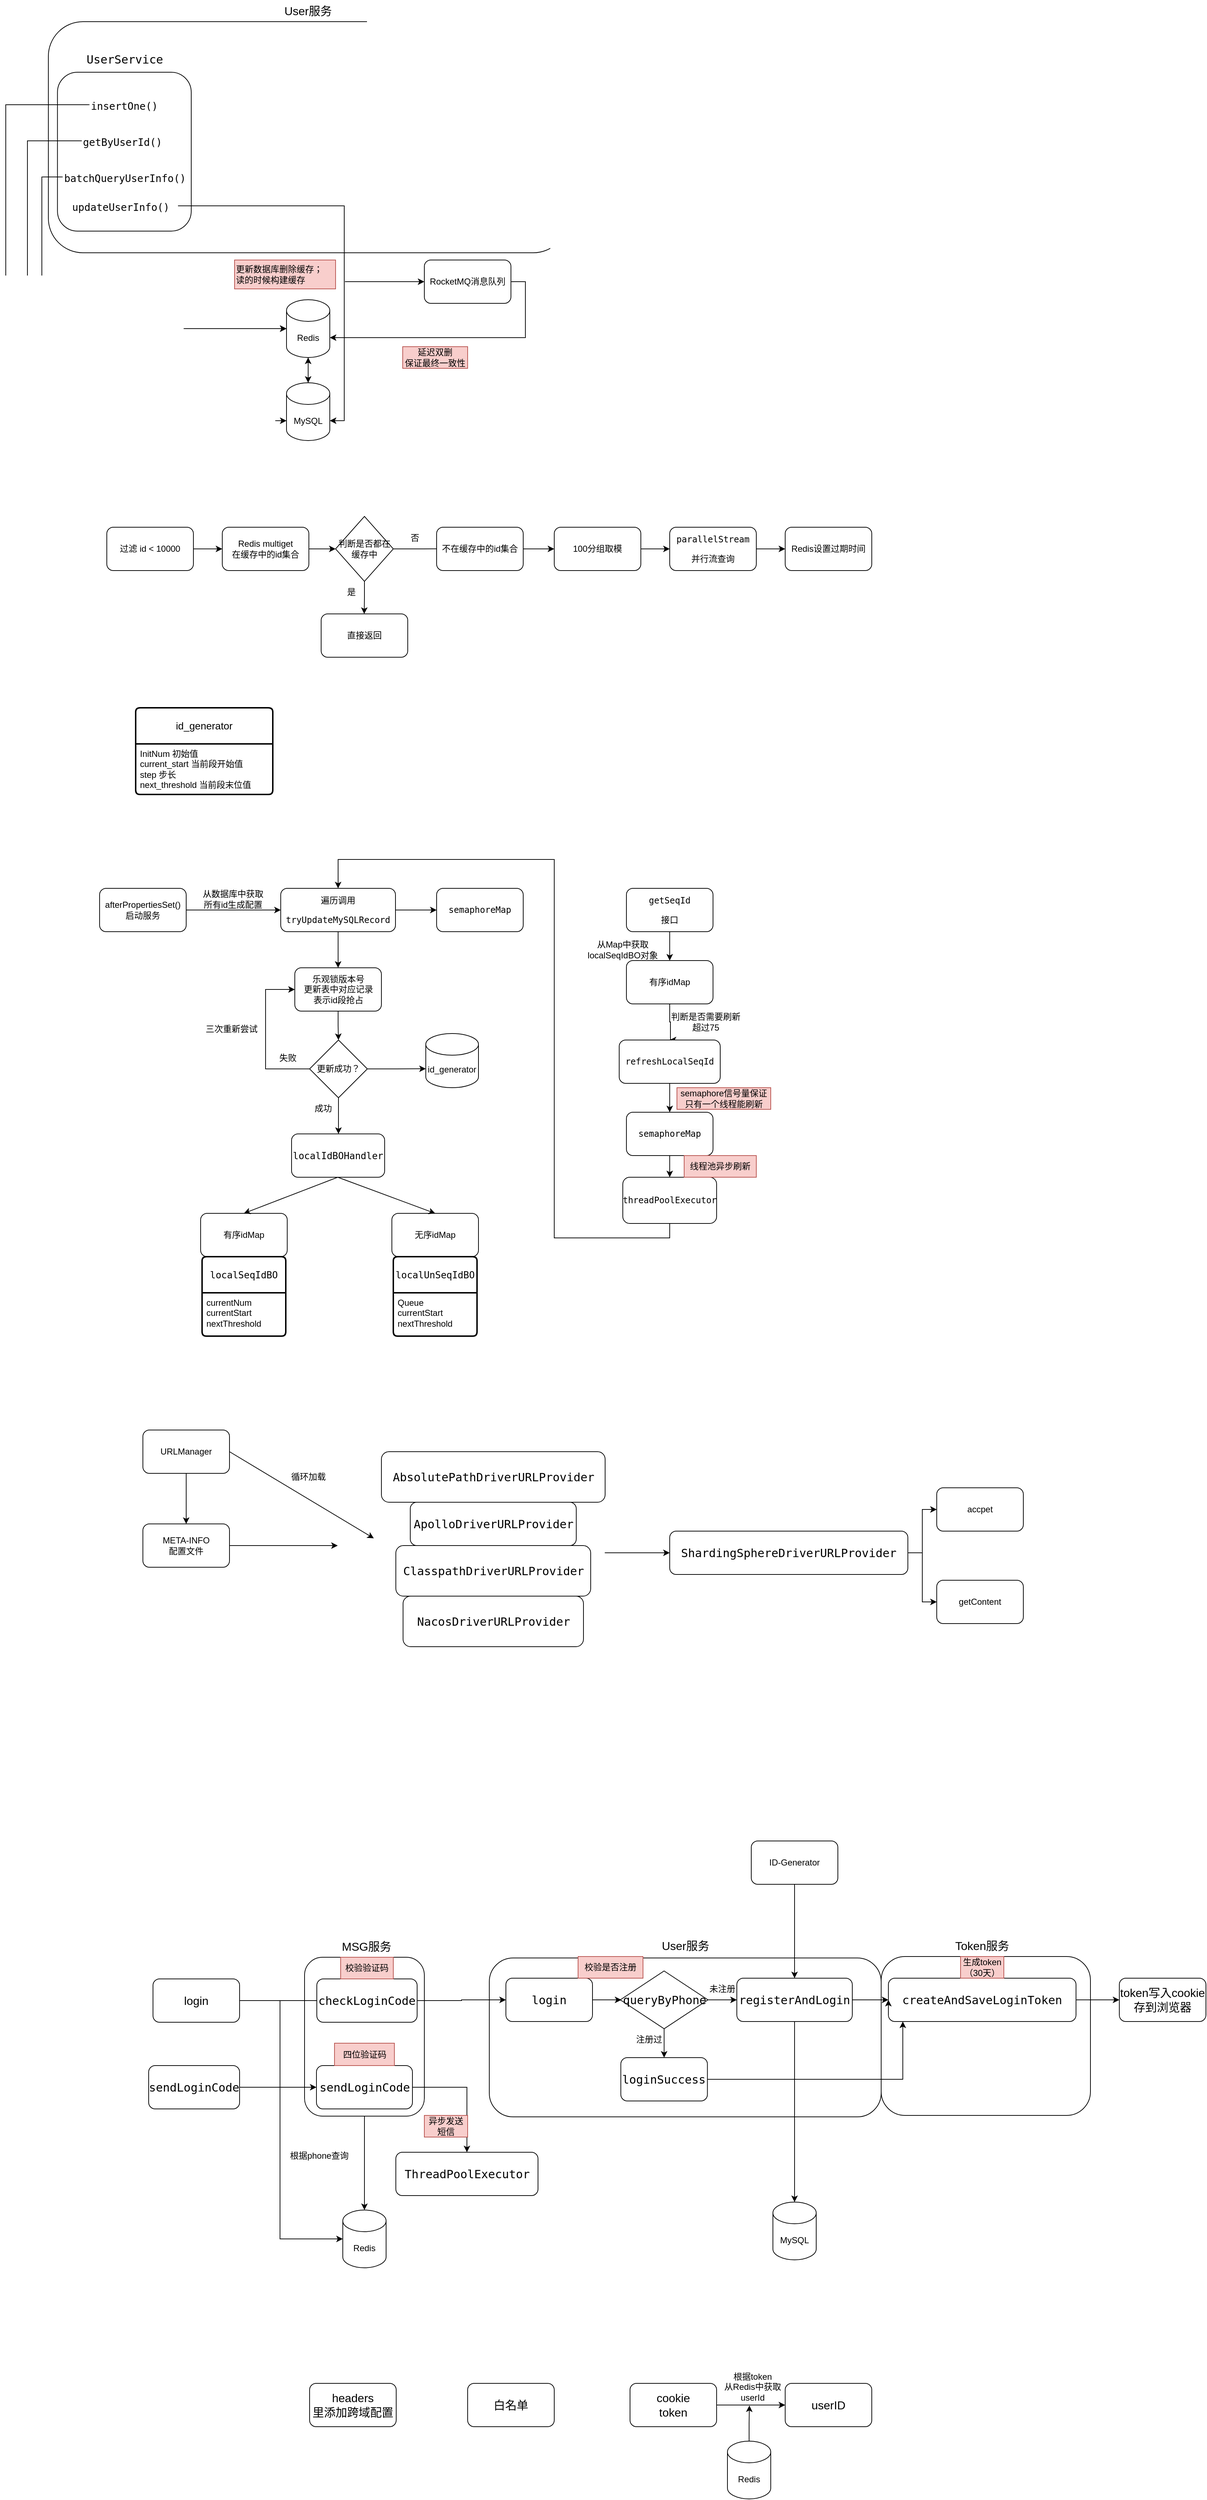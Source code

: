 <mxfile version="24.0.0" type="github">
  <diagram name="第 1 页" id="-yW8K2cIxQd3r6JCjM-w">
    <mxGraphModel dx="760" dy="482" grid="1" gridSize="10" guides="1" tooltips="1" connect="1" arrows="1" fold="1" page="1" pageScale="1" pageWidth="827" pageHeight="1169" math="0" shadow="0">
      <root>
        <mxCell id="0" />
        <mxCell id="1" parent="0" />
        <mxCell id="FBqa_B7aNncu9lDiiUvF-1" value="" style="rounded=1;whiteSpace=wrap;html=1;" parent="1" vertex="1">
          <mxGeometry x="149" y="120" width="720" height="320" as="geometry" />
        </mxCell>
        <mxCell id="FBqa_B7aNncu9lDiiUvF-2" value="&lt;font style=&quot;font-size: 16px;&quot;&gt;User服务&lt;/font&gt;" style="text;html=1;align=center;verticalAlign=middle;whiteSpace=wrap;rounded=0;" parent="1" vertex="1">
          <mxGeometry x="471" y="90" width="76" height="30" as="geometry" />
        </mxCell>
        <mxCell id="FBqa_B7aNncu9lDiiUvF-3" value="&lt;div style=&quot;&quot;&gt;&lt;pre style=&quot;font-family:&#39;JetBrains Mono&#39;,monospace;font-size:12.0pt;&quot;&gt;UserService&lt;/pre&gt;&lt;/div&gt;" style="text;whiteSpace=wrap;html=1;fontColor=default;labelBackgroundColor=none;" parent="1" vertex="1">
          <mxGeometry x="200" y="140" width="110" height="60" as="geometry" />
        </mxCell>
        <mxCell id="FBqa_B7aNncu9lDiiUvF-9" value="" style="group" parent="1" vertex="1" connectable="0">
          <mxGeometry x="161.63" y="190" width="198.37" height="220" as="geometry" />
        </mxCell>
        <mxCell id="FBqa_B7aNncu9lDiiUvF-8" value="" style="rounded=1;whiteSpace=wrap;html=1;" parent="FBqa_B7aNncu9lDiiUvF-9" vertex="1">
          <mxGeometry width="185.358" height="220" as="geometry" />
        </mxCell>
        <mxCell id="FBqa_B7aNncu9lDiiUvF-4" value="&lt;div style=&quot;&quot;&gt;&lt;pre style=&quot;font-family: &amp;quot;JetBrains Mono&amp;quot;, monospace;&quot;&gt;&lt;font style=&quot;font-size: 14px;&quot;&gt;getByUserId()&lt;/font&gt;&lt;/pre&gt;&lt;/div&gt;" style="text;whiteSpace=wrap;html=1;fontColor=default;labelBackgroundColor=none;" parent="FBqa_B7aNncu9lDiiUvF-9" vertex="1">
          <mxGeometry x="33.726" y="70" width="117.907" height="50" as="geometry" />
        </mxCell>
        <mxCell id="FBqa_B7aNncu9lDiiUvF-5" value="&lt;div style=&quot;&quot;&gt;&lt;pre style=&quot;font-family: &amp;quot;JetBrains Mono&amp;quot;, monospace;&quot;&gt;&lt;font style=&quot;font-size: 14px;&quot;&gt;insertOne()&lt;/font&gt;&lt;/pre&gt;&lt;/div&gt;" style="text;whiteSpace=wrap;html=1;fontColor=default;labelBackgroundColor=none;" parent="FBqa_B7aNncu9lDiiUvF-9" vertex="1">
          <mxGeometry x="44.35" y="20" width="105.65" height="50" as="geometry" />
        </mxCell>
        <mxCell id="FBqa_B7aNncu9lDiiUvF-6" value="&lt;div style=&quot;&quot;&gt;&lt;pre style=&quot;font-family: &amp;quot;JetBrains Mono&amp;quot;, monospace;&quot;&gt;&lt;font style=&quot;font-size: 14px;&quot;&gt;batchQueryUserInfo()&lt;/font&gt;&lt;/pre&gt;&lt;/div&gt;" style="text;whiteSpace=wrap;html=1;fontColor=default;labelBackgroundColor=none;" parent="FBqa_B7aNncu9lDiiUvF-9" vertex="1">
          <mxGeometry x="7.17" y="120" width="191.2" height="50" as="geometry" />
        </mxCell>
        <mxCell id="FBqa_B7aNncu9lDiiUvF-7" value="&lt;div style=&quot;&quot;&gt;&lt;pre style=&quot;font-family: &amp;quot;JetBrains Mono&amp;quot;, monospace;&quot;&gt;&lt;font style=&quot;font-size: 14px;&quot;&gt;updateUserInfo()&lt;/font&gt;&lt;/pre&gt;&lt;/div&gt;" style="text;whiteSpace=wrap;html=1;fontColor=default;labelBackgroundColor=none;" parent="FBqa_B7aNncu9lDiiUvF-9" vertex="1">
          <mxGeometry x="18.323" y="160" width="148.711" height="50" as="geometry" />
        </mxCell>
        <mxCell id="FBqa_B7aNncu9lDiiUvF-10" value="Redis" style="shape=cylinder3;whiteSpace=wrap;html=1;boundedLbl=1;backgroundOutline=1;size=15;" parent="1" vertex="1">
          <mxGeometry x="479" y="505" width="60" height="80" as="geometry" />
        </mxCell>
        <mxCell id="FBqa_B7aNncu9lDiiUvF-11" value="MySQL" style="shape=cylinder3;whiteSpace=wrap;html=1;boundedLbl=1;backgroundOutline=1;size=15;" parent="1" vertex="1">
          <mxGeometry x="479" y="620" width="60" height="80" as="geometry" />
        </mxCell>
        <mxCell id="FBqa_B7aNncu9lDiiUvF-14" style="edgeStyle=orthogonalEdgeStyle;rounded=0;orthogonalLoop=1;jettySize=auto;html=1;exitX=0;exitY=0.5;exitDx=0;exitDy=0;entryX=0;entryY=0;entryDx=0;entryDy=52.5;entryPerimeter=0;" parent="1" source="FBqa_B7aNncu9lDiiUvF-5" target="FBqa_B7aNncu9lDiiUvF-11" edge="1">
          <mxGeometry relative="1" as="geometry">
            <Array as="points">
              <mxPoint x="90" y="235" />
              <mxPoint x="90" y="673" />
            </Array>
          </mxGeometry>
        </mxCell>
        <mxCell id="FBqa_B7aNncu9lDiiUvF-15" style="edgeStyle=orthogonalEdgeStyle;rounded=0;orthogonalLoop=1;jettySize=auto;html=1;exitX=0;exitY=0.5;exitDx=0;exitDy=0;entryX=0;entryY=0.5;entryDx=0;entryDy=0;entryPerimeter=0;" parent="1" source="FBqa_B7aNncu9lDiiUvF-4" target="FBqa_B7aNncu9lDiiUvF-10" edge="1">
          <mxGeometry relative="1" as="geometry">
            <Array as="points">
              <mxPoint x="120" y="285" />
              <mxPoint x="120" y="545" />
            </Array>
          </mxGeometry>
        </mxCell>
        <mxCell id="FBqa_B7aNncu9lDiiUvF-16" style="edgeStyle=orthogonalEdgeStyle;rounded=0;orthogonalLoop=1;jettySize=auto;html=1;exitX=0;exitY=0.5;exitDx=0;exitDy=0;entryX=0;entryY=0.5;entryDx=0;entryDy=0;entryPerimeter=0;" parent="1" source="FBqa_B7aNncu9lDiiUvF-6" target="FBqa_B7aNncu9lDiiUvF-10" edge="1">
          <mxGeometry relative="1" as="geometry">
            <Array as="points">
              <mxPoint x="140" y="335" />
              <mxPoint x="140" y="545" />
            </Array>
          </mxGeometry>
        </mxCell>
        <mxCell id="FBqa_B7aNncu9lDiiUvF-17" style="edgeStyle=orthogonalEdgeStyle;rounded=0;orthogonalLoop=1;jettySize=auto;html=1;exitX=0.5;exitY=1;exitDx=0;exitDy=0;exitPerimeter=0;entryX=0.5;entryY=0;entryDx=0;entryDy=0;entryPerimeter=0;" parent="1" source="FBqa_B7aNncu9lDiiUvF-10" target="FBqa_B7aNncu9lDiiUvF-11" edge="1">
          <mxGeometry relative="1" as="geometry" />
        </mxCell>
        <mxCell id="FBqa_B7aNncu9lDiiUvF-19" style="edgeStyle=orthogonalEdgeStyle;rounded=0;orthogonalLoop=1;jettySize=auto;html=1;exitX=1;exitY=0.5;exitDx=0;exitDy=0;entryX=1;entryY=0;entryDx=0;entryDy=52.5;entryPerimeter=0;" parent="1" source="FBqa_B7aNncu9lDiiUvF-7" target="FBqa_B7aNncu9lDiiUvF-11" edge="1">
          <mxGeometry relative="1" as="geometry" />
        </mxCell>
        <mxCell id="FBqa_B7aNncu9lDiiUvF-20" style="edgeStyle=orthogonalEdgeStyle;rounded=0;orthogonalLoop=1;jettySize=auto;html=1;exitX=0.5;exitY=0;exitDx=0;exitDy=0;exitPerimeter=0;entryX=0.5;entryY=1;entryDx=0;entryDy=0;entryPerimeter=0;" parent="1" source="FBqa_B7aNncu9lDiiUvF-11" target="FBqa_B7aNncu9lDiiUvF-10" edge="1">
          <mxGeometry relative="1" as="geometry" />
        </mxCell>
        <mxCell id="FBqa_B7aNncu9lDiiUvF-21" value="更新数据库删除缓存；&lt;br&gt;读的时候构建缓存" style="text;html=1;align=left;verticalAlign=middle;whiteSpace=wrap;rounded=0;fillColor=#f8cecc;strokeColor=#b85450;" parent="1" vertex="1">
          <mxGeometry x="407" y="450" width="140" height="40" as="geometry" />
        </mxCell>
        <mxCell id="FBqa_B7aNncu9lDiiUvF-22" value="RocketMQ消息队列" style="rounded=1;whiteSpace=wrap;html=1;" parent="1" vertex="1">
          <mxGeometry x="670" y="450" width="120" height="60" as="geometry" />
        </mxCell>
        <mxCell id="FBqa_B7aNncu9lDiiUvF-23" value="" style="endArrow=classic;html=1;rounded=0;" parent="1" target="FBqa_B7aNncu9lDiiUvF-22" edge="1">
          <mxGeometry width="50" height="50" relative="1" as="geometry">
            <mxPoint x="560" y="480" as="sourcePoint" />
            <mxPoint x="610" y="430" as="targetPoint" />
          </mxGeometry>
        </mxCell>
        <mxCell id="FBqa_B7aNncu9lDiiUvF-24" style="edgeStyle=orthogonalEdgeStyle;rounded=0;orthogonalLoop=1;jettySize=auto;html=1;exitX=1;exitY=0.5;exitDx=0;exitDy=0;entryX=1;entryY=0;entryDx=0;entryDy=52.5;entryPerimeter=0;" parent="1" source="FBqa_B7aNncu9lDiiUvF-22" target="FBqa_B7aNncu9lDiiUvF-10" edge="1">
          <mxGeometry relative="1" as="geometry" />
        </mxCell>
        <mxCell id="FBqa_B7aNncu9lDiiUvF-25" value="延迟双删&lt;br&gt;保证最终一致性" style="text;html=1;align=center;verticalAlign=middle;whiteSpace=wrap;rounded=0;fillColor=#f8cecc;strokeColor=#b85450;" parent="1" vertex="1">
          <mxGeometry x="640" y="570" width="90" height="30" as="geometry" />
        </mxCell>
        <mxCell id="FBqa_B7aNncu9lDiiUvF-28" style="edgeStyle=orthogonalEdgeStyle;rounded=0;orthogonalLoop=1;jettySize=auto;html=1;exitX=1;exitY=0.5;exitDx=0;exitDy=0;entryX=0;entryY=0.5;entryDx=0;entryDy=0;" parent="1" source="FBqa_B7aNncu9lDiiUvF-26" target="FBqa_B7aNncu9lDiiUvF-27" edge="1">
          <mxGeometry relative="1" as="geometry" />
        </mxCell>
        <mxCell id="FBqa_B7aNncu9lDiiUvF-26" value="过滤 id &amp;lt; 10000" style="rounded=1;whiteSpace=wrap;html=1;" parent="1" vertex="1">
          <mxGeometry x="230" y="820" width="120" height="60" as="geometry" />
        </mxCell>
        <mxCell id="FBqa_B7aNncu9lDiiUvF-30" style="edgeStyle=orthogonalEdgeStyle;rounded=0;orthogonalLoop=1;jettySize=auto;html=1;exitX=1;exitY=0.5;exitDx=0;exitDy=0;entryX=0;entryY=0.5;entryDx=0;entryDy=0;" parent="1" source="FBqa_B7aNncu9lDiiUvF-27" target="FBqa_B7aNncu9lDiiUvF-29" edge="1">
          <mxGeometry relative="1" as="geometry" />
        </mxCell>
        <mxCell id="FBqa_B7aNncu9lDiiUvF-27" value="Redis multiget&lt;br&gt;在缓存中的id集合" style="rounded=1;whiteSpace=wrap;html=1;" parent="1" vertex="1">
          <mxGeometry x="390" y="820" width="120" height="60" as="geometry" />
        </mxCell>
        <mxCell id="FBqa_B7aNncu9lDiiUvF-31" style="edgeStyle=orthogonalEdgeStyle;rounded=0;orthogonalLoop=1;jettySize=auto;html=1;exitX=0.5;exitY=1;exitDx=0;exitDy=0;" parent="1" source="FBqa_B7aNncu9lDiiUvF-29" edge="1">
          <mxGeometry relative="1" as="geometry">
            <mxPoint x="586.667" y="940" as="targetPoint" />
          </mxGeometry>
        </mxCell>
        <mxCell id="FBqa_B7aNncu9lDiiUvF-34" style="edgeStyle=orthogonalEdgeStyle;rounded=0;orthogonalLoop=1;jettySize=auto;html=1;exitX=1;exitY=0.5;exitDx=0;exitDy=0;" parent="1" source="FBqa_B7aNncu9lDiiUvF-29" edge="1">
          <mxGeometry relative="1" as="geometry">
            <mxPoint x="710" y="849.778" as="targetPoint" />
          </mxGeometry>
        </mxCell>
        <mxCell id="FBqa_B7aNncu9lDiiUvF-29" value="判断是否都在缓存中" style="rhombus;whiteSpace=wrap;html=1;" parent="1" vertex="1">
          <mxGeometry x="547" y="805" width="80" height="90" as="geometry" />
        </mxCell>
        <mxCell id="FBqa_B7aNncu9lDiiUvF-32" value="是" style="text;html=1;align=center;verticalAlign=middle;whiteSpace=wrap;rounded=0;" parent="1" vertex="1">
          <mxGeometry x="539" y="895" width="60" height="30" as="geometry" />
        </mxCell>
        <mxCell id="FBqa_B7aNncu9lDiiUvF-33" value="直接返回" style="rounded=1;whiteSpace=wrap;html=1;" parent="1" vertex="1">
          <mxGeometry x="527" y="940" width="120" height="60" as="geometry" />
        </mxCell>
        <mxCell id="FBqa_B7aNncu9lDiiUvF-35" value="否" style="text;html=1;align=center;verticalAlign=middle;whiteSpace=wrap;rounded=0;" parent="1" vertex="1">
          <mxGeometry x="627" y="820" width="60" height="30" as="geometry" />
        </mxCell>
        <mxCell id="FBqa_B7aNncu9lDiiUvF-37" style="edgeStyle=orthogonalEdgeStyle;rounded=0;orthogonalLoop=1;jettySize=auto;html=1;exitX=1;exitY=0.5;exitDx=0;exitDy=0;entryX=0;entryY=0.5;entryDx=0;entryDy=0;" parent="1" source="FBqa_B7aNncu9lDiiUvF-36" target="FBqa_B7aNncu9lDiiUvF-38" edge="1">
          <mxGeometry relative="1" as="geometry">
            <mxPoint x="900" y="849.778" as="targetPoint" />
          </mxGeometry>
        </mxCell>
        <mxCell id="FBqa_B7aNncu9lDiiUvF-36" value="不在缓存中的id集合" style="rounded=1;whiteSpace=wrap;html=1;" parent="1" vertex="1">
          <mxGeometry x="687" y="820" width="120" height="60" as="geometry" />
        </mxCell>
        <mxCell id="FBqa_B7aNncu9lDiiUvF-39" style="edgeStyle=orthogonalEdgeStyle;rounded=0;orthogonalLoop=1;jettySize=auto;html=1;exitX=1;exitY=0.5;exitDx=0;exitDy=0;entryX=0;entryY=0.5;entryDx=0;entryDy=0;" parent="1" source="FBqa_B7aNncu9lDiiUvF-38" target="FBqa_B7aNncu9lDiiUvF-40" edge="1">
          <mxGeometry relative="1" as="geometry">
            <mxPoint x="1110" y="849.778" as="targetPoint" />
          </mxGeometry>
        </mxCell>
        <mxCell id="FBqa_B7aNncu9lDiiUvF-38" value="100分组取模" style="rounded=1;whiteSpace=wrap;html=1;" parent="1" vertex="1">
          <mxGeometry x="850" y="820" width="120" height="60" as="geometry" />
        </mxCell>
        <mxCell id="FBqa_B7aNncu9lDiiUvF-43" style="edgeStyle=orthogonalEdgeStyle;rounded=0;orthogonalLoop=1;jettySize=auto;html=1;exitX=1;exitY=0.5;exitDx=0;exitDy=0;" parent="1" source="FBqa_B7aNncu9lDiiUvF-40" target="FBqa_B7aNncu9lDiiUvF-42" edge="1">
          <mxGeometry relative="1" as="geometry" />
        </mxCell>
        <mxCell id="FBqa_B7aNncu9lDiiUvF-40" value="&lt;div style=&quot;&quot;&gt;&lt;pre style=&quot;font-family: &amp;quot;JetBrains Mono&amp;quot;, monospace;&quot;&gt;&lt;font style=&quot;font-size: 12px;&quot;&gt;parallelStream&lt;/font&gt;&lt;/pre&gt;&lt;pre style=&quot;font-family: &amp;quot;JetBrains Mono&amp;quot;, monospace;&quot;&gt;并行流查询&lt;/pre&gt;&lt;/div&gt;" style="rounded=1;whiteSpace=wrap;html=1;fontColor=default;labelBackgroundColor=none;" parent="1" vertex="1">
          <mxGeometry x="1010" y="820" width="120" height="60" as="geometry" />
        </mxCell>
        <mxCell id="FBqa_B7aNncu9lDiiUvF-42" value="Redis设置过期时间" style="rounded=1;whiteSpace=wrap;html=1;" parent="1" vertex="1">
          <mxGeometry x="1170" y="820" width="120" height="60" as="geometry" />
        </mxCell>
        <mxCell id="FBqa_B7aNncu9lDiiUvF-55" value="id_generator" style="swimlane;childLayout=stackLayout;horizontal=1;startSize=50;horizontalStack=0;rounded=1;fontSize=14;fontStyle=0;strokeWidth=2;resizeParent=0;resizeLast=1;shadow=0;dashed=0;align=center;arcSize=4;whiteSpace=wrap;html=1;" parent="1" vertex="1">
          <mxGeometry x="270" y="1070" width="190" height="120" as="geometry" />
        </mxCell>
        <mxCell id="FBqa_B7aNncu9lDiiUvF-56" value="InitNum 初始值&lt;br&gt;current_start 当前段开始值&lt;br&gt;step 步长&lt;br&gt;next_threshold 当前段末位值" style="align=left;strokeColor=none;fillColor=none;spacingLeft=4;fontSize=12;verticalAlign=top;resizable=0;rotatable=0;part=1;html=1;" parent="FBqa_B7aNncu9lDiiUvF-55" vertex="1">
          <mxGeometry y="50" width="190" height="70" as="geometry" />
        </mxCell>
        <mxCell id="FBqa_B7aNncu9lDiiUvF-59" style="edgeStyle=orthogonalEdgeStyle;rounded=0;orthogonalLoop=1;jettySize=auto;html=1;exitX=1;exitY=0.5;exitDx=0;exitDy=0;entryX=0;entryY=0.5;entryDx=0;entryDy=0;" parent="1" source="FBqa_B7aNncu9lDiiUvF-57" target="FBqa_B7aNncu9lDiiUvF-58" edge="1">
          <mxGeometry relative="1" as="geometry" />
        </mxCell>
        <mxCell id="FBqa_B7aNncu9lDiiUvF-57" value="afterPropertiesSet()&lt;br&gt;启动服务" style="rounded=1;whiteSpace=wrap;html=1;" parent="1" vertex="1">
          <mxGeometry x="220" y="1320" width="120" height="60" as="geometry" />
        </mxCell>
        <mxCell id="FBqa_B7aNncu9lDiiUvF-62" style="edgeStyle=orthogonalEdgeStyle;rounded=0;orthogonalLoop=1;jettySize=auto;html=1;exitX=0.5;exitY=1;exitDx=0;exitDy=0;entryX=0.5;entryY=0;entryDx=0;entryDy=0;" parent="1" source="FBqa_B7aNncu9lDiiUvF-58" target="FBqa_B7aNncu9lDiiUvF-61" edge="1">
          <mxGeometry relative="1" as="geometry" />
        </mxCell>
        <mxCell id="J14YJ-X6Wbk_EFNUaiwi-13" style="edgeStyle=orthogonalEdgeStyle;rounded=0;orthogonalLoop=1;jettySize=auto;html=1;exitX=1;exitY=0.5;exitDx=0;exitDy=0;entryX=0;entryY=0.5;entryDx=0;entryDy=0;" parent="1" source="FBqa_B7aNncu9lDiiUvF-58" target="J14YJ-X6Wbk_EFNUaiwi-12" edge="1">
          <mxGeometry relative="1" as="geometry" />
        </mxCell>
        <mxCell id="FBqa_B7aNncu9lDiiUvF-58" value="&lt;div style=&quot;&quot;&gt;&lt;pre style=&quot;font-family: &amp;quot;JetBrains Mono&amp;quot;, monospace;&quot;&gt;遍历调用&lt;/pre&gt;&lt;pre style=&quot;font-family: &amp;quot;JetBrains Mono&amp;quot;, monospace;&quot;&gt;tryUpdateMySQLRecord&lt;/pre&gt;&lt;/div&gt;" style="rounded=1;whiteSpace=wrap;html=1;fontColor=default;labelBackgroundColor=none;" parent="1" vertex="1">
          <mxGeometry x="471" y="1320" width="159" height="60" as="geometry" />
        </mxCell>
        <mxCell id="FBqa_B7aNncu9lDiiUvF-60" value="从数据库中获取所有id生成配置" style="text;html=1;align=center;verticalAlign=middle;whiteSpace=wrap;rounded=0;" parent="1" vertex="1">
          <mxGeometry x="360" y="1320" width="90" height="30" as="geometry" />
        </mxCell>
        <mxCell id="FBqa_B7aNncu9lDiiUvF-64" style="edgeStyle=orthogonalEdgeStyle;rounded=0;orthogonalLoop=1;jettySize=auto;html=1;exitX=0.5;exitY=1;exitDx=0;exitDy=0;" parent="1" source="FBqa_B7aNncu9lDiiUvF-61" target="FBqa_B7aNncu9lDiiUvF-63" edge="1">
          <mxGeometry relative="1" as="geometry" />
        </mxCell>
        <mxCell id="FBqa_B7aNncu9lDiiUvF-61" value="乐观锁版本号&lt;br&gt;更新表中对应记录&lt;br&gt;表示id段抢占" style="rounded=1;whiteSpace=wrap;html=1;" parent="1" vertex="1">
          <mxGeometry x="490.5" y="1430" width="120" height="60" as="geometry" />
        </mxCell>
        <mxCell id="FBqa_B7aNncu9lDiiUvF-65" style="edgeStyle=orthogonalEdgeStyle;rounded=0;orthogonalLoop=1;jettySize=auto;html=1;exitX=0.5;exitY=1;exitDx=0;exitDy=0;" parent="1" source="FBqa_B7aNncu9lDiiUvF-63" edge="1">
          <mxGeometry relative="1" as="geometry">
            <mxPoint x="550.833" y="1660" as="targetPoint" />
            <Array as="points">
              <mxPoint x="551" y="1660" />
              <mxPoint x="551" y="1660" />
            </Array>
          </mxGeometry>
        </mxCell>
        <mxCell id="FBqa_B7aNncu9lDiiUvF-67" style="edgeStyle=orthogonalEdgeStyle;rounded=0;orthogonalLoop=1;jettySize=auto;html=1;exitX=0;exitY=0.5;exitDx=0;exitDy=0;entryX=0;entryY=0.5;entryDx=0;entryDy=0;" parent="1" source="FBqa_B7aNncu9lDiiUvF-63" target="FBqa_B7aNncu9lDiiUvF-61" edge="1">
          <mxGeometry relative="1" as="geometry">
            <Array as="points">
              <mxPoint x="450" y="1570" />
              <mxPoint x="450" y="1460" />
            </Array>
          </mxGeometry>
        </mxCell>
        <mxCell id="FBqa_B7aNncu9lDiiUvF-63" value="更新成功？" style="rhombus;whiteSpace=wrap;html=1;" parent="1" vertex="1">
          <mxGeometry x="511" y="1530" width="80" height="80" as="geometry" />
        </mxCell>
        <mxCell id="FBqa_B7aNncu9lDiiUvF-66" value="&lt;div style=&quot;&quot;&gt;&lt;pre style=&quot;font-family: &amp;quot;JetBrains Mono&amp;quot;, monospace;&quot;&gt;&lt;font style=&quot;font-size: 13px;&quot;&gt;localIdBOHandler&lt;/font&gt;&lt;/pre&gt;&lt;/div&gt;" style="rounded=1;whiteSpace=wrap;html=1;fontColor=default;labelBackgroundColor=none;" parent="1" vertex="1">
          <mxGeometry x="486" y="1660" width="129" height="60" as="geometry" />
        </mxCell>
        <mxCell id="FBqa_B7aNncu9lDiiUvF-68" value="三次重新尝试" style="text;html=1;align=center;verticalAlign=middle;whiteSpace=wrap;rounded=0;" parent="1" vertex="1">
          <mxGeometry x="360" y="1500" width="86" height="30" as="geometry" />
        </mxCell>
        <mxCell id="FBqa_B7aNncu9lDiiUvF-69" value="失败" style="text;html=1;align=center;verticalAlign=middle;whiteSpace=wrap;rounded=0;" parent="1" vertex="1">
          <mxGeometry x="451" y="1540" width="60" height="30" as="geometry" />
        </mxCell>
        <mxCell id="FBqa_B7aNncu9lDiiUvF-70" value="成功" style="text;html=1;align=center;verticalAlign=middle;whiteSpace=wrap;rounded=0;" parent="1" vertex="1">
          <mxGeometry x="500" y="1610" width="60" height="30" as="geometry" />
        </mxCell>
        <mxCell id="FBqa_B7aNncu9lDiiUvF-71" value="有序idMap" style="rounded=1;whiteSpace=wrap;html=1;" parent="1" vertex="1">
          <mxGeometry x="360" y="1770" width="120" height="60" as="geometry" />
        </mxCell>
        <mxCell id="FBqa_B7aNncu9lDiiUvF-72" value="无序idMap" style="rounded=1;whiteSpace=wrap;html=1;" parent="1" vertex="1">
          <mxGeometry x="625" y="1770" width="120" height="60" as="geometry" />
        </mxCell>
        <mxCell id="FBqa_B7aNncu9lDiiUvF-73" value="" style="endArrow=classic;html=1;rounded=0;entryX=0.5;entryY=0;entryDx=0;entryDy=0;" parent="1" target="FBqa_B7aNncu9lDiiUvF-71" edge="1">
          <mxGeometry width="50" height="50" relative="1" as="geometry">
            <mxPoint x="550" y="1720" as="sourcePoint" />
            <mxPoint x="600" y="1670" as="targetPoint" />
          </mxGeometry>
        </mxCell>
        <mxCell id="FBqa_B7aNncu9lDiiUvF-74" value="" style="endArrow=classic;html=1;rounded=0;entryX=0.5;entryY=0;entryDx=0;entryDy=0;" parent="1" target="FBqa_B7aNncu9lDiiUvF-72" edge="1">
          <mxGeometry width="50" height="50" relative="1" as="geometry">
            <mxPoint x="550" y="1720" as="sourcePoint" />
            <mxPoint x="600" y="1670" as="targetPoint" />
          </mxGeometry>
        </mxCell>
        <mxCell id="J14YJ-X6Wbk_EFNUaiwi-2" value="&lt;div style=&quot;&quot;&gt;&lt;pre style=&quot;font-family: &amp;quot;JetBrains Mono&amp;quot;, monospace;&quot;&gt;&lt;font style=&quot;font-size: 13px;&quot;&gt;localSeqIdBO&lt;/font&gt;&lt;/pre&gt;&lt;/div&gt;" style="swimlane;childLayout=stackLayout;horizontal=1;startSize=50;horizontalStack=0;rounded=1;fontSize=14;fontStyle=0;strokeWidth=2;resizeParent=0;resizeLast=1;shadow=0;dashed=0;align=center;arcSize=4;whiteSpace=wrap;html=1;fontColor=default;labelBackgroundColor=none;" parent="1" vertex="1">
          <mxGeometry x="362" y="1830" width="116" height="110" as="geometry" />
        </mxCell>
        <mxCell id="J14YJ-X6Wbk_EFNUaiwi-3" value="currentNum&lt;br&gt;currentStart&lt;br&gt;nextThreshold" style="align=left;strokeColor=none;fillColor=none;spacingLeft=4;fontSize=12;verticalAlign=top;resizable=0;rotatable=0;part=1;html=1;" parent="J14YJ-X6Wbk_EFNUaiwi-2" vertex="1">
          <mxGeometry y="50" width="116" height="60" as="geometry" />
        </mxCell>
        <mxCell id="J14YJ-X6Wbk_EFNUaiwi-4" value="&lt;div style=&quot;font-size: 13px;&quot;&gt;&lt;pre style=&quot;font-family: &amp;quot;JetBrains Mono&amp;quot;, monospace; font-size: 13px;&quot;&gt;&lt;div style=&quot;font-size: 13px;&quot;&gt;&lt;pre style=&quot;font-family: &amp;quot;JetBrains Mono&amp;quot;, monospace; font-size: 13px;&quot;&gt;localUnSeqIdBO&lt;/pre&gt;&lt;/div&gt;&lt;/pre&gt;&lt;/div&gt;" style="swimlane;childLayout=stackLayout;horizontal=1;startSize=50;horizontalStack=0;rounded=1;fontSize=13;fontStyle=0;strokeWidth=2;resizeParent=0;resizeLast=1;shadow=0;dashed=0;align=center;arcSize=4;whiteSpace=wrap;html=1;fontColor=default;labelBackgroundColor=none;" parent="1" vertex="1">
          <mxGeometry x="627" y="1830" width="116" height="110" as="geometry" />
        </mxCell>
        <mxCell id="J14YJ-X6Wbk_EFNUaiwi-5" value="Queue&lt;br&gt;currentStart&lt;br&gt;nextThreshold" style="align=left;strokeColor=none;fillColor=none;spacingLeft=4;fontSize=12;verticalAlign=top;resizable=0;rotatable=0;part=1;html=1;" parent="J14YJ-X6Wbk_EFNUaiwi-4" vertex="1">
          <mxGeometry y="50" width="116" height="60" as="geometry" />
        </mxCell>
        <mxCell id="J14YJ-X6Wbk_EFNUaiwi-6" value="id_generator" style="shape=cylinder3;whiteSpace=wrap;html=1;boundedLbl=1;backgroundOutline=1;size=15;" parent="1" vertex="1">
          <mxGeometry x="672" y="1521" width="73" height="75" as="geometry" />
        </mxCell>
        <mxCell id="J14YJ-X6Wbk_EFNUaiwi-7" style="edgeStyle=orthogonalEdgeStyle;rounded=0;orthogonalLoop=1;jettySize=auto;html=1;exitX=1;exitY=0.5;exitDx=0;exitDy=0;entryX=0;entryY=0;entryDx=0;entryDy=48.75;entryPerimeter=0;" parent="1" source="FBqa_B7aNncu9lDiiUvF-63" target="J14YJ-X6Wbk_EFNUaiwi-6" edge="1">
          <mxGeometry relative="1" as="geometry" />
        </mxCell>
        <mxCell id="J14YJ-X6Wbk_EFNUaiwi-8" value="&lt;div style=&quot;&quot;&gt;&lt;pre style=&quot;font-family: &amp;quot;JetBrains Mono&amp;quot;, monospace;&quot;&gt;&lt;font style=&quot;font-size: 12px;&quot;&gt;getSeqId&lt;/font&gt;&lt;/pre&gt;&lt;pre style=&quot;font-family: &amp;quot;JetBrains Mono&amp;quot;, monospace;&quot;&gt;接口&lt;/pre&gt;&lt;/div&gt;" style="rounded=1;whiteSpace=wrap;html=1;fontColor=default;labelBackgroundColor=none;" parent="1" vertex="1">
          <mxGeometry x="950" y="1320" width="120" height="60" as="geometry" />
        </mxCell>
        <mxCell id="J14YJ-X6Wbk_EFNUaiwi-15" style="edgeStyle=orthogonalEdgeStyle;rounded=0;orthogonalLoop=1;jettySize=auto;html=1;exitX=0.5;exitY=1;exitDx=0;exitDy=0;" parent="1" source="J14YJ-X6Wbk_EFNUaiwi-9" edge="1">
          <mxGeometry relative="1" as="geometry">
            <mxPoint x="1010" y="1530" as="targetPoint" />
            <Array as="points">
              <mxPoint x="1010" y="1505" />
              <mxPoint x="1011" y="1530" />
            </Array>
          </mxGeometry>
        </mxCell>
        <mxCell id="J14YJ-X6Wbk_EFNUaiwi-9" value="有序idMap" style="rounded=1;whiteSpace=wrap;html=1;" parent="1" vertex="1">
          <mxGeometry x="950" y="1420" width="120" height="60" as="geometry" />
        </mxCell>
        <mxCell id="J14YJ-X6Wbk_EFNUaiwi-11" value="" style="endArrow=classic;html=1;rounded=0;" parent="1" target="J14YJ-X6Wbk_EFNUaiwi-9" edge="1">
          <mxGeometry width="50" height="50" relative="1" as="geometry">
            <mxPoint x="1010" y="1380" as="sourcePoint" />
            <mxPoint x="1060" y="1330" as="targetPoint" />
          </mxGeometry>
        </mxCell>
        <mxCell id="J14YJ-X6Wbk_EFNUaiwi-12" value="&lt;div style=&quot;&quot;&gt;&lt;pre style=&quot;font-family: &amp;quot;JetBrains Mono&amp;quot;, monospace;&quot;&gt;&lt;font style=&quot;font-size: 12px;&quot;&gt;semaphoreMap&lt;/font&gt;&lt;/pre&gt;&lt;/div&gt;" style="rounded=1;whiteSpace=wrap;html=1;fontColor=default;labelBackgroundColor=none;" parent="1" vertex="1">
          <mxGeometry x="687" y="1320" width="120" height="60" as="geometry" />
        </mxCell>
        <mxCell id="J14YJ-X6Wbk_EFNUaiwi-14" value="从Map中获取localSeqIdBO对象" style="text;html=1;align=center;verticalAlign=middle;whiteSpace=wrap;rounded=0;" parent="1" vertex="1">
          <mxGeometry x="890" y="1390" width="110" height="30" as="geometry" />
        </mxCell>
        <mxCell id="J14YJ-X6Wbk_EFNUaiwi-19" style="edgeStyle=orthogonalEdgeStyle;rounded=0;orthogonalLoop=1;jettySize=auto;html=1;exitX=0.5;exitY=1;exitDx=0;exitDy=0;entryX=0.5;entryY=0;entryDx=0;entryDy=0;" parent="1" source="J14YJ-X6Wbk_EFNUaiwi-16" target="J14YJ-X6Wbk_EFNUaiwi-18" edge="1">
          <mxGeometry relative="1" as="geometry" />
        </mxCell>
        <mxCell id="J14YJ-X6Wbk_EFNUaiwi-16" value="&lt;div style=&quot;font-size: 12px;&quot;&gt;&lt;pre style=&quot;font-family: &amp;quot;JetBrains Mono&amp;quot;, monospace; font-size: 12px;&quot;&gt;refreshLocalSeqId&lt;/pre&gt;&lt;/div&gt;" style="rounded=1;whiteSpace=wrap;html=1;fontSize=12;fontColor=default;labelBackgroundColor=none;" parent="1" vertex="1">
          <mxGeometry x="940" y="1530" width="140" height="60" as="geometry" />
        </mxCell>
        <mxCell id="J14YJ-X6Wbk_EFNUaiwi-17" value="判断是否需要刷新&lt;br&gt;超过75" style="text;html=1;align=center;verticalAlign=middle;whiteSpace=wrap;rounded=0;" parent="1" vertex="1">
          <mxGeometry x="1010" y="1490" width="100" height="30" as="geometry" />
        </mxCell>
        <mxCell id="J14YJ-X6Wbk_EFNUaiwi-22" style="edgeStyle=orthogonalEdgeStyle;rounded=0;orthogonalLoop=1;jettySize=auto;html=1;exitX=0.5;exitY=1;exitDx=0;exitDy=0;entryX=0.5;entryY=0;entryDx=0;entryDy=0;" parent="1" source="J14YJ-X6Wbk_EFNUaiwi-18" target="J14YJ-X6Wbk_EFNUaiwi-21" edge="1">
          <mxGeometry relative="1" as="geometry" />
        </mxCell>
        <mxCell id="J14YJ-X6Wbk_EFNUaiwi-18" value="&lt;div style=&quot;background-color:#1e1f22;color:#bcbec4&quot;&gt;&lt;pre style=&quot;font-family:&#39;JetBrains Mono&#39;,monospace;font-size:12.0pt;&quot;&gt;&lt;pre style=&quot;border-color: var(--border-color); color: rgb(0, 0, 0); font-size: 12px; background-color: rgb(251, 251, 251); font-family: &amp;quot;JetBrains Mono&amp;quot;, monospace;&quot;&gt;&lt;font style=&quot;border-color: var(--border-color);&quot;&gt;semaphoreMap&lt;/font&gt;&lt;/pre&gt;&lt;/pre&gt;&lt;/div&gt;" style="rounded=1;whiteSpace=wrap;html=1;" parent="1" vertex="1">
          <mxGeometry x="950" y="1630" width="120" height="60" as="geometry" />
        </mxCell>
        <mxCell id="J14YJ-X6Wbk_EFNUaiwi-20" value="semaphore信号量保证只有一个线程能刷新" style="text;html=1;align=center;verticalAlign=middle;whiteSpace=wrap;rounded=0;fillColor=#f8cecc;strokeColor=#b85450;" parent="1" vertex="1">
          <mxGeometry x="1020" y="1596" width="130" height="30" as="geometry" />
        </mxCell>
        <mxCell id="J14YJ-X6Wbk_EFNUaiwi-24" style="edgeStyle=orthogonalEdgeStyle;rounded=0;orthogonalLoop=1;jettySize=auto;html=1;exitX=0.5;exitY=1;exitDx=0;exitDy=0;entryX=0.5;entryY=0;entryDx=0;entryDy=0;" parent="1" source="J14YJ-X6Wbk_EFNUaiwi-21" target="FBqa_B7aNncu9lDiiUvF-58" edge="1">
          <mxGeometry relative="1" as="geometry">
            <Array as="points">
              <mxPoint x="1010" y="1804" />
              <mxPoint x="850" y="1804" />
              <mxPoint x="850" y="1280" />
              <mxPoint x="551" y="1280" />
            </Array>
          </mxGeometry>
        </mxCell>
        <mxCell id="J14YJ-X6Wbk_EFNUaiwi-21" value="&lt;div style=&quot;font-size: 12px;&quot;&gt;&lt;pre style=&quot;font-family: &amp;quot;JetBrains Mono&amp;quot;, monospace; font-size: 12px;&quot;&gt;threadPoolExecutor&lt;/pre&gt;&lt;/div&gt;" style="rounded=1;whiteSpace=wrap;html=1;fontColor=default;labelBackgroundColor=none;fontSize=12;" parent="1" vertex="1">
          <mxGeometry x="945" y="1720" width="130" height="64" as="geometry" />
        </mxCell>
        <mxCell id="J14YJ-X6Wbk_EFNUaiwi-23" value="线程池异步刷新" style="text;html=1;align=center;verticalAlign=middle;whiteSpace=wrap;rounded=0;fillColor=#f8cecc;strokeColor=#b85450;" parent="1" vertex="1">
          <mxGeometry x="1030" y="1690" width="100" height="30" as="geometry" />
        </mxCell>
        <mxCell id="TSW_GzoG-3L-PAw_cQ0U-3" style="edgeStyle=orthogonalEdgeStyle;rounded=0;orthogonalLoop=1;jettySize=auto;html=1;exitX=0.5;exitY=1;exitDx=0;exitDy=0;" edge="1" parent="1" source="TSW_GzoG-3L-PAw_cQ0U-1" target="TSW_GzoG-3L-PAw_cQ0U-2">
          <mxGeometry relative="1" as="geometry" />
        </mxCell>
        <mxCell id="TSW_GzoG-3L-PAw_cQ0U-1" value="URLManager" style="rounded=1;whiteSpace=wrap;html=1;" vertex="1" parent="1">
          <mxGeometry x="280" y="2070" width="120" height="60" as="geometry" />
        </mxCell>
        <mxCell id="TSW_GzoG-3L-PAw_cQ0U-8" style="edgeStyle=orthogonalEdgeStyle;rounded=0;orthogonalLoop=1;jettySize=auto;html=1;exitX=1;exitY=0.5;exitDx=0;exitDy=0;" edge="1" parent="1" source="TSW_GzoG-3L-PAw_cQ0U-2">
          <mxGeometry relative="1" as="geometry">
            <mxPoint x="550" y="2230" as="targetPoint" />
          </mxGeometry>
        </mxCell>
        <mxCell id="TSW_GzoG-3L-PAw_cQ0U-2" value="META-INFO&lt;div&gt;配置文件&lt;/div&gt;" style="rounded=1;whiteSpace=wrap;html=1;" vertex="1" parent="1">
          <mxGeometry x="280" y="2200" width="120" height="60" as="geometry" />
        </mxCell>
        <mxCell id="TSW_GzoG-3L-PAw_cQ0U-4" value="&lt;div style=&quot;&quot;&gt;&lt;pre style=&quot;font-family: &amp;quot;JetBrains Mono&amp;quot;, monospace;&quot;&gt;&lt;font style=&quot;font-size: 16px;&quot;&gt;AbsolutePathDriverURLProvider&lt;/font&gt;&lt;/pre&gt;&lt;/div&gt;" style="rounded=1;whiteSpace=wrap;html=1;fontColor=default;labelBackgroundColor=none;" vertex="1" parent="1">
          <mxGeometry x="610.5" y="2100" width="310" height="70" as="geometry" />
        </mxCell>
        <mxCell id="TSW_GzoG-3L-PAw_cQ0U-5" value="&lt;div style=&quot;&quot;&gt;&lt;pre style=&quot;font-family:&#39;JetBrains Mono&#39;,monospace;font-size:12.0pt;&quot;&gt;ApolloDriverURLProvider&lt;/pre&gt;&lt;/div&gt;" style="rounded=1;whiteSpace=wrap;html=1;fontColor=default;labelBackgroundColor=none;" vertex="1" parent="1">
          <mxGeometry x="650.5" y="2170" width="230" height="60" as="geometry" />
        </mxCell>
        <mxCell id="TSW_GzoG-3L-PAw_cQ0U-6" value="&lt;div style=&quot;&quot;&gt;&lt;pre style=&quot;font-family:&#39;JetBrains Mono&#39;,monospace;font-size:12.0pt;&quot;&gt;ClasspathDriverURLProvider&lt;/pre&gt;&lt;/div&gt;" style="rounded=1;whiteSpace=wrap;html=1;fontColor=default;labelBackgroundColor=none;" vertex="1" parent="1">
          <mxGeometry x="630.5" y="2230" width="270" height="70" as="geometry" />
        </mxCell>
        <mxCell id="TSW_GzoG-3L-PAw_cQ0U-7" value="&lt;div style=&quot;&quot;&gt;&lt;pre style=&quot;font-family:&#39;JetBrains Mono&#39;,monospace;font-size:12.0pt;&quot;&gt;NacosDriverURLProvider&lt;/pre&gt;&lt;/div&gt;" style="rounded=1;whiteSpace=wrap;html=1;fontColor=default;labelBackgroundColor=none;" vertex="1" parent="1">
          <mxGeometry x="640.5" y="2300" width="250" height="70" as="geometry" />
        </mxCell>
        <mxCell id="TSW_GzoG-3L-PAw_cQ0U-9" value="" style="endArrow=classic;html=1;rounded=0;" edge="1" parent="1">
          <mxGeometry width="50" height="50" relative="1" as="geometry">
            <mxPoint x="400" y="2100" as="sourcePoint" />
            <mxPoint x="600" y="2220" as="targetPoint" />
          </mxGeometry>
        </mxCell>
        <mxCell id="TSW_GzoG-3L-PAw_cQ0U-10" value="循环加载" style="text;html=1;align=center;verticalAlign=middle;whiteSpace=wrap;rounded=0;" vertex="1" parent="1">
          <mxGeometry x="474.5" y="2120" width="69" height="30" as="geometry" />
        </mxCell>
        <mxCell id="TSW_GzoG-3L-PAw_cQ0U-15" style="edgeStyle=orthogonalEdgeStyle;rounded=0;orthogonalLoop=1;jettySize=auto;html=1;exitX=1;exitY=0.5;exitDx=0;exitDy=0;entryX=0;entryY=0.5;entryDx=0;entryDy=0;" edge="1" parent="1" source="TSW_GzoG-3L-PAw_cQ0U-11" target="TSW_GzoG-3L-PAw_cQ0U-13">
          <mxGeometry relative="1" as="geometry" />
        </mxCell>
        <mxCell id="TSW_GzoG-3L-PAw_cQ0U-16" style="edgeStyle=orthogonalEdgeStyle;rounded=0;orthogonalLoop=1;jettySize=auto;html=1;exitX=1;exitY=0.5;exitDx=0;exitDy=0;entryX=0;entryY=0.5;entryDx=0;entryDy=0;" edge="1" parent="1" source="TSW_GzoG-3L-PAw_cQ0U-11" target="TSW_GzoG-3L-PAw_cQ0U-14">
          <mxGeometry relative="1" as="geometry" />
        </mxCell>
        <mxCell id="TSW_GzoG-3L-PAw_cQ0U-11" value="&lt;div style=&quot;&quot;&gt;&lt;pre style=&quot;font-family:&#39;JetBrains Mono&#39;,monospace;font-size:12.0pt;&quot;&gt;ShardingSphereDriverURLProvider&lt;/pre&gt;&lt;/div&gt;" style="rounded=1;whiteSpace=wrap;html=1;fontColor=default;labelBackgroundColor=none;" vertex="1" parent="1">
          <mxGeometry x="1010" y="2210" width="330" height="60" as="geometry" />
        </mxCell>
        <mxCell id="TSW_GzoG-3L-PAw_cQ0U-12" value="" style="endArrow=classic;html=1;rounded=0;entryX=0;entryY=0.5;entryDx=0;entryDy=0;" edge="1" parent="1" target="TSW_GzoG-3L-PAw_cQ0U-11">
          <mxGeometry width="50" height="50" relative="1" as="geometry">
            <mxPoint x="920" y="2240" as="sourcePoint" />
            <mxPoint x="970" y="2190" as="targetPoint" />
          </mxGeometry>
        </mxCell>
        <mxCell id="TSW_GzoG-3L-PAw_cQ0U-13" value="accpet" style="rounded=1;whiteSpace=wrap;html=1;" vertex="1" parent="1">
          <mxGeometry x="1380" y="2150" width="120" height="60" as="geometry" />
        </mxCell>
        <mxCell id="TSW_GzoG-3L-PAw_cQ0U-14" value="getContent" style="rounded=1;whiteSpace=wrap;html=1;" vertex="1" parent="1">
          <mxGeometry x="1380" y="2278" width="120" height="60" as="geometry" />
        </mxCell>
        <mxCell id="TSW_GzoG-3L-PAw_cQ0U-27" style="edgeStyle=orthogonalEdgeStyle;rounded=0;orthogonalLoop=1;jettySize=auto;html=1;exitX=1;exitY=0.5;exitDx=0;exitDy=0;" edge="1" parent="1" source="TSW_GzoG-3L-PAw_cQ0U-17" target="TSW_GzoG-3L-PAw_cQ0U-21">
          <mxGeometry relative="1" as="geometry" />
        </mxCell>
        <mxCell id="TSW_GzoG-3L-PAw_cQ0U-17" value="login" style="rounded=1;whiteSpace=wrap;html=1;fontSize=16;" vertex="1" parent="1">
          <mxGeometry x="294" y="2830" width="120" height="60" as="geometry" />
        </mxCell>
        <mxCell id="TSW_GzoG-3L-PAw_cQ0U-64" style="edgeStyle=orthogonalEdgeStyle;rounded=0;orthogonalLoop=1;jettySize=auto;html=1;exitX=0.5;exitY=1;exitDx=0;exitDy=0;" edge="1" parent="1" source="TSW_GzoG-3L-PAw_cQ0U-18" target="TSW_GzoG-3L-PAw_cQ0U-22">
          <mxGeometry relative="1" as="geometry" />
        </mxCell>
        <mxCell id="TSW_GzoG-3L-PAw_cQ0U-18" value="" style="rounded=1;whiteSpace=wrap;html=1;" vertex="1" parent="1">
          <mxGeometry x="504" y="2800" width="166" height="220" as="geometry" />
        </mxCell>
        <mxCell id="TSW_GzoG-3L-PAw_cQ0U-19" value="MSG服务" style="text;html=1;align=center;verticalAlign=middle;whiteSpace=wrap;rounded=0;fontSize=16;" vertex="1" parent="1">
          <mxGeometry x="550" y="2770" width="80" height="30" as="geometry" />
        </mxCell>
        <mxCell id="TSW_GzoG-3L-PAw_cQ0U-21" value="&lt;div style=&quot;&quot;&gt;&lt;pre style=&quot;font-family:&#39;JetBrains Mono&#39;,monospace;font-size:12.0pt;&quot;&gt;checkLoginCode&lt;/pre&gt;&lt;/div&gt;" style="rounded=1;whiteSpace=wrap;html=1;fontColor=default;labelBackgroundColor=none;" vertex="1" parent="1">
          <mxGeometry x="521" y="2830" width="139" height="60" as="geometry" />
        </mxCell>
        <mxCell id="TSW_GzoG-3L-PAw_cQ0U-22" value="Redis" style="shape=cylinder3;whiteSpace=wrap;html=1;boundedLbl=1;backgroundOutline=1;size=15;" vertex="1" parent="1">
          <mxGeometry x="557" y="3150" width="60" height="80" as="geometry" />
        </mxCell>
        <mxCell id="TSW_GzoG-3L-PAw_cQ0U-23" value="校验验证码" style="text;html=1;align=center;verticalAlign=middle;whiteSpace=wrap;rounded=0;fillColor=#f8cecc;strokeColor=#b85450;" vertex="1" parent="1">
          <mxGeometry x="554" y="2800" width="73" height="30" as="geometry" />
        </mxCell>
        <mxCell id="TSW_GzoG-3L-PAw_cQ0U-26" style="edgeStyle=orthogonalEdgeStyle;rounded=0;orthogonalLoop=1;jettySize=auto;html=1;exitX=0;exitY=0.5;exitDx=0;exitDy=0;entryX=0;entryY=0.5;entryDx=0;entryDy=0;entryPerimeter=0;" edge="1" parent="1" source="TSW_GzoG-3L-PAw_cQ0U-21" target="TSW_GzoG-3L-PAw_cQ0U-22">
          <mxGeometry relative="1" as="geometry">
            <Array as="points">
              <mxPoint x="470" y="2860" />
              <mxPoint x="470" y="3190" />
            </Array>
          </mxGeometry>
        </mxCell>
        <mxCell id="TSW_GzoG-3L-PAw_cQ0U-28" value="根据phone查询" style="text;html=1;align=center;verticalAlign=middle;whiteSpace=wrap;rounded=0;" vertex="1" parent="1">
          <mxGeometry x="480" y="3060" width="89" height="30" as="geometry" />
        </mxCell>
        <mxCell id="TSW_GzoG-3L-PAw_cQ0U-58" value="" style="group" vertex="1" connectable="0" parent="1">
          <mxGeometry x="760" y="2639" width="993" height="580" as="geometry" />
        </mxCell>
        <mxCell id="TSW_GzoG-3L-PAw_cQ0U-29" value="" style="rounded=1;whiteSpace=wrap;html=1;" vertex="1" parent="TSW_GzoG-3L-PAw_cQ0U-58">
          <mxGeometry y="162" width="543" height="220" as="geometry" />
        </mxCell>
        <mxCell id="TSW_GzoG-3L-PAw_cQ0U-30" value="User服务" style="text;html=1;align=center;verticalAlign=middle;whiteSpace=wrap;rounded=0;fontSize=16;" vertex="1" parent="TSW_GzoG-3L-PAw_cQ0U-58">
          <mxGeometry x="231.5" y="130" width="80" height="30" as="geometry" />
        </mxCell>
        <mxCell id="TSW_GzoG-3L-PAw_cQ0U-34" style="edgeStyle=orthogonalEdgeStyle;rounded=0;orthogonalLoop=1;jettySize=auto;html=1;exitX=1;exitY=0.5;exitDx=0;exitDy=0;entryX=0;entryY=0.5;entryDx=0;entryDy=0;" edge="1" parent="TSW_GzoG-3L-PAw_cQ0U-58" source="TSW_GzoG-3L-PAw_cQ0U-31">
          <mxGeometry relative="1" as="geometry">
            <mxPoint x="183" y="220" as="targetPoint" />
          </mxGeometry>
        </mxCell>
        <mxCell id="TSW_GzoG-3L-PAw_cQ0U-31" value="&lt;div style=&quot;&quot;&gt;&lt;pre style=&quot;font-family:&#39;JetBrains Mono&#39;,monospace;font-size:12.0pt;&quot;&gt;login&lt;/pre&gt;&lt;/div&gt;" style="rounded=1;whiteSpace=wrap;html=1;fontColor=default;labelBackgroundColor=none;" vertex="1" parent="TSW_GzoG-3L-PAw_cQ0U-58">
          <mxGeometry x="23" y="190" width="120" height="60" as="geometry" />
        </mxCell>
        <mxCell id="TSW_GzoG-3L-PAw_cQ0U-35" value="&lt;div style=&quot;&quot;&gt;&lt;pre style=&quot;font-family:&#39;JetBrains Mono&#39;,monospace;font-size:12.0pt;&quot;&gt;loginSuccess&lt;/pre&gt;&lt;/div&gt;" style="rounded=1;whiteSpace=wrap;html=1;fontColor=default;labelBackgroundColor=none;" vertex="1" parent="TSW_GzoG-3L-PAw_cQ0U-58">
          <mxGeometry x="182.25" y="300" width="120" height="60" as="geometry" />
        </mxCell>
        <mxCell id="TSW_GzoG-3L-PAw_cQ0U-37" style="edgeStyle=orthogonalEdgeStyle;rounded=0;orthogonalLoop=1;jettySize=auto;html=1;exitX=0.5;exitY=1;exitDx=0;exitDy=0;entryX=0.5;entryY=0;entryDx=0;entryDy=0;" edge="1" parent="TSW_GzoG-3L-PAw_cQ0U-58" source="TSW_GzoG-3L-PAw_cQ0U-36" target="TSW_GzoG-3L-PAw_cQ0U-35">
          <mxGeometry relative="1" as="geometry" />
        </mxCell>
        <mxCell id="TSW_GzoG-3L-PAw_cQ0U-36" value="&lt;pre style=&quot;font-family: &amp;quot;JetBrains Mono&amp;quot;, monospace; font-size: 12pt;&quot;&gt;queryByPhone&lt;/pre&gt;" style="rhombus;whiteSpace=wrap;html=1;" vertex="1" parent="TSW_GzoG-3L-PAw_cQ0U-58">
          <mxGeometry x="181.5" y="180" width="121.5" height="80" as="geometry" />
        </mxCell>
        <mxCell id="TSW_GzoG-3L-PAw_cQ0U-38" value="注册过" style="text;html=1;align=center;verticalAlign=middle;whiteSpace=wrap;rounded=0;" vertex="1" parent="TSW_GzoG-3L-PAw_cQ0U-58">
          <mxGeometry x="181" y="260" width="81" height="30" as="geometry" />
        </mxCell>
        <mxCell id="TSW_GzoG-3L-PAw_cQ0U-39" value="&lt;div style=&quot;&quot;&gt;&lt;pre style=&quot;font-family:&#39;JetBrains Mono&#39;,monospace;font-size:12.0pt;&quot;&gt;&lt;span style=&quot;&quot;&gt;registerAndLogin&lt;/span&gt;&lt;/pre&gt;&lt;/div&gt;" style="rounded=1;whiteSpace=wrap;html=1;fontColor=default;labelBackgroundColor=none;" vertex="1" parent="TSW_GzoG-3L-PAw_cQ0U-58">
          <mxGeometry x="343" y="190" width="160" height="60" as="geometry" />
        </mxCell>
        <mxCell id="TSW_GzoG-3L-PAw_cQ0U-40" style="edgeStyle=orthogonalEdgeStyle;rounded=0;orthogonalLoop=1;jettySize=auto;html=1;exitX=1;exitY=0.5;exitDx=0;exitDy=0;entryX=0;entryY=0.5;entryDx=0;entryDy=0;" edge="1" parent="TSW_GzoG-3L-PAw_cQ0U-58" source="TSW_GzoG-3L-PAw_cQ0U-36" target="TSW_GzoG-3L-PAw_cQ0U-39">
          <mxGeometry relative="1" as="geometry" />
        </mxCell>
        <mxCell id="TSW_GzoG-3L-PAw_cQ0U-41" value="未注册" style="text;html=1;align=center;verticalAlign=middle;whiteSpace=wrap;rounded=0;" vertex="1" parent="TSW_GzoG-3L-PAw_cQ0U-58">
          <mxGeometry x="293" y="190" width="60" height="30" as="geometry" />
        </mxCell>
        <mxCell id="TSW_GzoG-3L-PAw_cQ0U-43" style="edgeStyle=orthogonalEdgeStyle;rounded=0;orthogonalLoop=1;jettySize=auto;html=1;exitX=0.5;exitY=1;exitDx=0;exitDy=0;entryX=0.5;entryY=0;entryDx=0;entryDy=0;" edge="1" parent="TSW_GzoG-3L-PAw_cQ0U-58" source="TSW_GzoG-3L-PAw_cQ0U-42" target="TSW_GzoG-3L-PAw_cQ0U-39">
          <mxGeometry relative="1" as="geometry" />
        </mxCell>
        <mxCell id="TSW_GzoG-3L-PAw_cQ0U-42" value="ID-Generator" style="rounded=1;whiteSpace=wrap;html=1;" vertex="1" parent="TSW_GzoG-3L-PAw_cQ0U-58">
          <mxGeometry x="363" width="120" height="60" as="geometry" />
        </mxCell>
        <mxCell id="TSW_GzoG-3L-PAw_cQ0U-44" value="MySQL" style="shape=cylinder3;whiteSpace=wrap;html=1;boundedLbl=1;backgroundOutline=1;size=15;" vertex="1" parent="TSW_GzoG-3L-PAw_cQ0U-58">
          <mxGeometry x="393" y="500" width="60" height="80" as="geometry" />
        </mxCell>
        <mxCell id="TSW_GzoG-3L-PAw_cQ0U-45" style="edgeStyle=orthogonalEdgeStyle;rounded=0;orthogonalLoop=1;jettySize=auto;html=1;exitX=0.5;exitY=1;exitDx=0;exitDy=0;entryX=0.5;entryY=0;entryDx=0;entryDy=0;entryPerimeter=0;" edge="1" parent="TSW_GzoG-3L-PAw_cQ0U-58" source="TSW_GzoG-3L-PAw_cQ0U-39" target="TSW_GzoG-3L-PAw_cQ0U-44">
          <mxGeometry relative="1" as="geometry" />
        </mxCell>
        <mxCell id="TSW_GzoG-3L-PAw_cQ0U-46" value="校验是否注册" style="text;html=1;align=center;verticalAlign=middle;whiteSpace=wrap;rounded=0;fillColor=#f8cecc;strokeColor=#b85450;" vertex="1" parent="TSW_GzoG-3L-PAw_cQ0U-58">
          <mxGeometry x="123" y="160" width="90" height="30" as="geometry" />
        </mxCell>
        <mxCell id="TSW_GzoG-3L-PAw_cQ0U-47" value="" style="rounded=1;whiteSpace=wrap;html=1;" vertex="1" parent="TSW_GzoG-3L-PAw_cQ0U-58">
          <mxGeometry x="543" y="160" width="290" height="220" as="geometry" />
        </mxCell>
        <mxCell id="TSW_GzoG-3L-PAw_cQ0U-49" value="&lt;span style=&quot;font-size: 16px;&quot;&gt;Token服务&lt;/span&gt;" style="text;html=1;align=center;verticalAlign=middle;whiteSpace=wrap;rounded=0;fontSize=16;" vertex="1" parent="TSW_GzoG-3L-PAw_cQ0U-58">
          <mxGeometry x="643" y="130" width="80" height="30" as="geometry" />
        </mxCell>
        <mxCell id="TSW_GzoG-3L-PAw_cQ0U-50" value="&lt;div style=&quot;&quot;&gt;&lt;pre style=&quot;font-family:&#39;JetBrains Mono&#39;,monospace;font-size:12.0pt;&quot;&gt;createAndSaveLoginToken&lt;/pre&gt;&lt;/div&gt;" style="rounded=1;whiteSpace=wrap;html=1;fontColor=default;labelBackgroundColor=none;" vertex="1" parent="TSW_GzoG-3L-PAw_cQ0U-58">
          <mxGeometry x="553" y="190" width="260" height="60" as="geometry" />
        </mxCell>
        <mxCell id="TSW_GzoG-3L-PAw_cQ0U-51" style="edgeStyle=orthogonalEdgeStyle;rounded=0;orthogonalLoop=1;jettySize=auto;html=1;exitX=1;exitY=0.5;exitDx=0;exitDy=0;" edge="1" parent="TSW_GzoG-3L-PAw_cQ0U-58" source="TSW_GzoG-3L-PAw_cQ0U-39" target="TSW_GzoG-3L-PAw_cQ0U-50">
          <mxGeometry relative="1" as="geometry" />
        </mxCell>
        <mxCell id="TSW_GzoG-3L-PAw_cQ0U-53" style="edgeStyle=orthogonalEdgeStyle;rounded=0;orthogonalLoop=1;jettySize=auto;html=1;exitX=0;exitY=0.75;exitDx=0;exitDy=0;entryX=0;entryY=0.5;entryDx=0;entryDy=0;" edge="1" parent="TSW_GzoG-3L-PAw_cQ0U-58" source="TSW_GzoG-3L-PAw_cQ0U-50" target="TSW_GzoG-3L-PAw_cQ0U-50">
          <mxGeometry relative="1" as="geometry" />
        </mxCell>
        <mxCell id="TSW_GzoG-3L-PAw_cQ0U-52" style="edgeStyle=orthogonalEdgeStyle;rounded=0;orthogonalLoop=1;jettySize=auto;html=1;exitX=1;exitY=0.5;exitDx=0;exitDy=0;" edge="1" parent="TSW_GzoG-3L-PAw_cQ0U-58" source="TSW_GzoG-3L-PAw_cQ0U-35" target="TSW_GzoG-3L-PAw_cQ0U-50">
          <mxGeometry relative="1" as="geometry">
            <Array as="points">
              <mxPoint x="573" y="330" />
            </Array>
          </mxGeometry>
        </mxCell>
        <mxCell id="TSW_GzoG-3L-PAw_cQ0U-54" value="生成token（30天）" style="text;html=1;align=center;verticalAlign=middle;whiteSpace=wrap;rounded=0;fillColor=#f8cecc;strokeColor=#b85450;" vertex="1" parent="TSW_GzoG-3L-PAw_cQ0U-58">
          <mxGeometry x="653" y="160" width="60" height="30" as="geometry" />
        </mxCell>
        <mxCell id="TSW_GzoG-3L-PAw_cQ0U-56" value="&lt;font style=&quot;font-size: 16px;&quot;&gt;token写入cookie&lt;/font&gt;&lt;div style=&quot;font-size: 16px;&quot;&gt;&lt;font style=&quot;font-size: 16px;&quot;&gt;存到浏览器&lt;/font&gt;&lt;/div&gt;" style="rounded=1;whiteSpace=wrap;html=1;" vertex="1" parent="TSW_GzoG-3L-PAw_cQ0U-58">
          <mxGeometry x="873" y="190" width="120" height="60" as="geometry" />
        </mxCell>
        <mxCell id="TSW_GzoG-3L-PAw_cQ0U-57" style="edgeStyle=orthogonalEdgeStyle;rounded=0;orthogonalLoop=1;jettySize=auto;html=1;exitX=1;exitY=0.5;exitDx=0;exitDy=0;entryX=0;entryY=0.5;entryDx=0;entryDy=0;" edge="1" parent="TSW_GzoG-3L-PAw_cQ0U-58" source="TSW_GzoG-3L-PAw_cQ0U-50" target="TSW_GzoG-3L-PAw_cQ0U-56">
          <mxGeometry relative="1" as="geometry" />
        </mxCell>
        <mxCell id="TSW_GzoG-3L-PAw_cQ0U-32" style="edgeStyle=orthogonalEdgeStyle;rounded=0;orthogonalLoop=1;jettySize=auto;html=1;exitX=1;exitY=0.5;exitDx=0;exitDy=0;" edge="1" parent="1" source="TSW_GzoG-3L-PAw_cQ0U-21" target="TSW_GzoG-3L-PAw_cQ0U-31">
          <mxGeometry relative="1" as="geometry" />
        </mxCell>
        <mxCell id="TSW_GzoG-3L-PAw_cQ0U-61" style="edgeStyle=orthogonalEdgeStyle;rounded=0;orthogonalLoop=1;jettySize=auto;html=1;exitX=1;exitY=0.5;exitDx=0;exitDy=0;entryX=0;entryY=0.5;entryDx=0;entryDy=0;" edge="1" parent="1" source="TSW_GzoG-3L-PAw_cQ0U-59" target="TSW_GzoG-3L-PAw_cQ0U-60">
          <mxGeometry relative="1" as="geometry" />
        </mxCell>
        <mxCell id="TSW_GzoG-3L-PAw_cQ0U-59" value="&lt;div style=&quot;&quot;&gt;&lt;pre style=&quot;font-family:&#39;JetBrains Mono&#39;,monospace;font-size:12.0pt;&quot;&gt;&lt;span style=&quot;&quot;&gt;sendLoginCode&lt;/span&gt;&lt;/pre&gt;&lt;/div&gt;" style="rounded=1;whiteSpace=wrap;html=1;fontColor=default;labelBackgroundColor=none;" vertex="1" parent="1">
          <mxGeometry x="288" y="2950" width="126" height="60" as="geometry" />
        </mxCell>
        <mxCell id="TSW_GzoG-3L-PAw_cQ0U-63" style="edgeStyle=orthogonalEdgeStyle;rounded=0;orthogonalLoop=1;jettySize=auto;html=1;exitX=1;exitY=0.5;exitDx=0;exitDy=0;" edge="1" parent="1" source="TSW_GzoG-3L-PAw_cQ0U-60" target="TSW_GzoG-3L-PAw_cQ0U-62">
          <mxGeometry relative="1" as="geometry" />
        </mxCell>
        <mxCell id="TSW_GzoG-3L-PAw_cQ0U-60" value="&lt;div style=&quot;&quot;&gt;&lt;pre style=&quot;font-family:&#39;JetBrains Mono&#39;,monospace;font-size:12.0pt;&quot;&gt;&lt;span style=&quot;&quot;&gt;sendLoginCode&lt;/span&gt;&lt;/pre&gt;&lt;/div&gt;" style="rounded=1;whiteSpace=wrap;html=1;fontColor=default;labelBackgroundColor=none;" vertex="1" parent="1">
          <mxGeometry x="520.5" y="2950" width="133" height="60" as="geometry" />
        </mxCell>
        <mxCell id="TSW_GzoG-3L-PAw_cQ0U-62" value="&lt;div style=&quot;&quot;&gt;&lt;pre style=&quot;font-family:&#39;JetBrains Mono&#39;,monospace;font-size:12.0pt;&quot;&gt;ThreadPoolExecutor&lt;/pre&gt;&lt;/div&gt;" style="rounded=1;whiteSpace=wrap;html=1;fontColor=default;labelBackgroundColor=none;" vertex="1" parent="1">
          <mxGeometry x="630.5" y="3070" width="197" height="60" as="geometry" />
        </mxCell>
        <mxCell id="TSW_GzoG-3L-PAw_cQ0U-65" value="四位验证码" style="text;html=1;align=center;verticalAlign=middle;whiteSpace=wrap;rounded=0;fillColor=#f8cecc;strokeColor=#b85450;" vertex="1" parent="1">
          <mxGeometry x="545.5" y="2919" width="83" height="31" as="geometry" />
        </mxCell>
        <mxCell id="TSW_GzoG-3L-PAw_cQ0U-66" value="异步发送&lt;div&gt;短信&lt;/div&gt;" style="text;html=1;align=center;verticalAlign=middle;whiteSpace=wrap;rounded=0;fillColor=#f8cecc;strokeColor=#b85450;" vertex="1" parent="1">
          <mxGeometry x="670" y="3019" width="60" height="30" as="geometry" />
        </mxCell>
        <mxCell id="TSW_GzoG-3L-PAw_cQ0U-67" value="headers&lt;div&gt;里添加跨域配置&lt;/div&gt;" style="rounded=1;whiteSpace=wrap;html=1;fontSize=16;" vertex="1" parent="1">
          <mxGeometry x="511" y="3390" width="120" height="60" as="geometry" />
        </mxCell>
        <mxCell id="TSW_GzoG-3L-PAw_cQ0U-68" value="白名单" style="rounded=1;whiteSpace=wrap;html=1;fontSize=16;" vertex="1" parent="1">
          <mxGeometry x="730" y="3390" width="120" height="60" as="geometry" />
        </mxCell>
        <mxCell id="TSW_GzoG-3L-PAw_cQ0U-71" style="edgeStyle=orthogonalEdgeStyle;rounded=0;orthogonalLoop=1;jettySize=auto;html=1;exitX=1;exitY=0.5;exitDx=0;exitDy=0;entryX=0;entryY=0.5;entryDx=0;entryDy=0;" edge="1" parent="1" source="TSW_GzoG-3L-PAw_cQ0U-69" target="TSW_GzoG-3L-PAw_cQ0U-70">
          <mxGeometry relative="1" as="geometry" />
        </mxCell>
        <mxCell id="TSW_GzoG-3L-PAw_cQ0U-69" value="cookie&lt;div&gt;token&lt;/div&gt;" style="rounded=1;whiteSpace=wrap;html=1;fontSize=16;" vertex="1" parent="1">
          <mxGeometry x="955" y="3390" width="120" height="60" as="geometry" />
        </mxCell>
        <mxCell id="TSW_GzoG-3L-PAw_cQ0U-70" value="userID" style="rounded=1;whiteSpace=wrap;html=1;fontSize=16;" vertex="1" parent="1">
          <mxGeometry x="1170" y="3390" width="120" height="60" as="geometry" />
        </mxCell>
        <mxCell id="TSW_GzoG-3L-PAw_cQ0U-72" value="根据token&lt;div&gt;从Redis中获取userId&lt;/div&gt;" style="text;html=1;align=center;verticalAlign=middle;whiteSpace=wrap;rounded=0;" vertex="1" parent="1">
          <mxGeometry x="1080" y="3370" width="90" height="50" as="geometry" />
        </mxCell>
        <mxCell id="TSW_GzoG-3L-PAw_cQ0U-73" value="Redis" style="shape=cylinder3;whiteSpace=wrap;html=1;boundedLbl=1;backgroundOutline=1;size=15;" vertex="1" parent="1">
          <mxGeometry x="1090" y="3470" width="60" height="80" as="geometry" />
        </mxCell>
        <mxCell id="TSW_GzoG-3L-PAw_cQ0U-74" style="edgeStyle=orthogonalEdgeStyle;rounded=0;orthogonalLoop=1;jettySize=auto;html=1;exitX=0.5;exitY=0;exitDx=0;exitDy=0;exitPerimeter=0;entryX=0.449;entryY=1.012;entryDx=0;entryDy=0;entryPerimeter=0;" edge="1" parent="1" source="TSW_GzoG-3L-PAw_cQ0U-73" target="TSW_GzoG-3L-PAw_cQ0U-72">
          <mxGeometry relative="1" as="geometry" />
        </mxCell>
      </root>
    </mxGraphModel>
  </diagram>
</mxfile>
